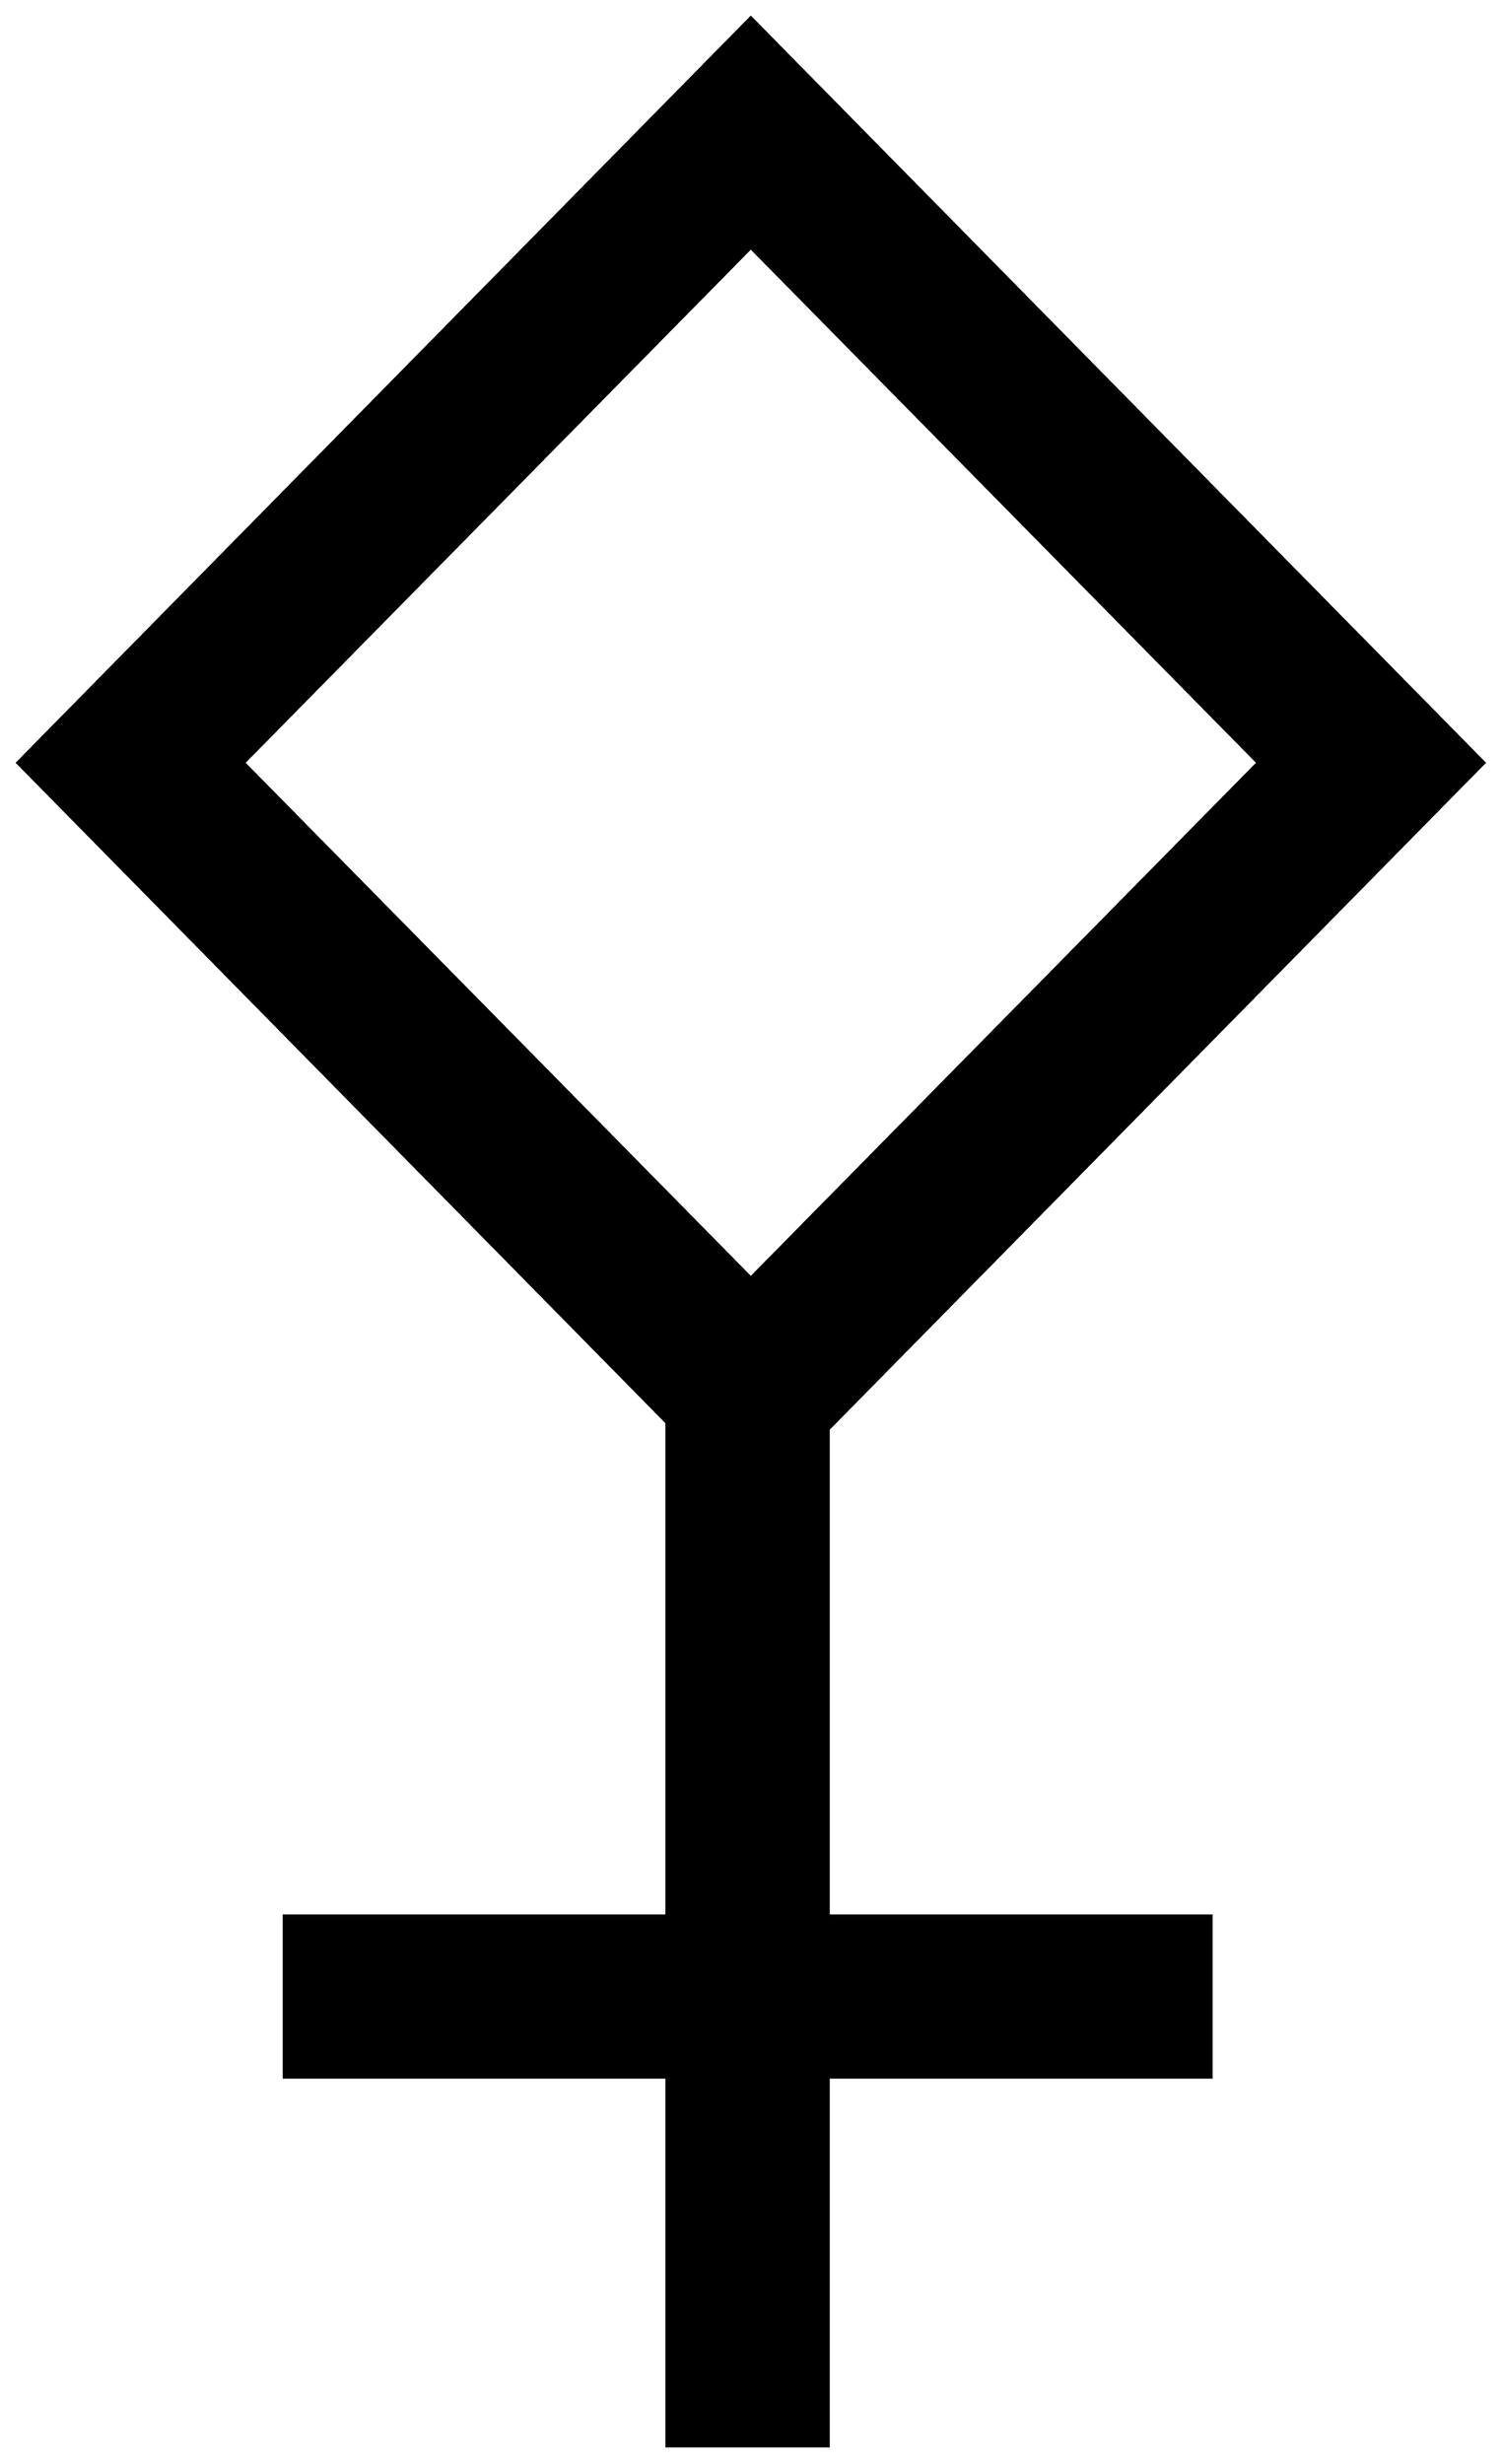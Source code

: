 


\begin{tikzpicture}[y=0.80pt, x=0.80pt, yscale=-1.0, xscale=1.0, inner sep=0pt, outer sep=0pt]
\begin{scope}[shift={(100.0,1652.0)},nonzero rule]
  \path[draw=.,fill=.,line width=1.600pt] (1307.0,-891.0) --
    (800.0,-376.0) -- (800.0,0.0) -- (1096.0,0.0) --
    (1096.0,125.0) -- (800.0,125.0) -- (800.0,410.0) --
    (675.0,410.0) -- (675.0,125.0) -- (379.0,125.0) --
    (379.0,0.0) -- (675.0,0.0) -- (675.0,-381.0) --
    (173.0,-891.0) -- (740.0,-1467.0) -- (1307.0,-891.0) --
    cycle(1132.0,-891.0) -- (740.0,-1289.0) -- (348.0,-891.0) --
    (740.0,-493.0) -- (1132.0,-891.0) -- cycle;
\end{scope}

\end{tikzpicture}

